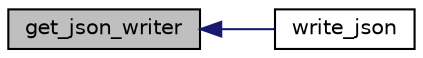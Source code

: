 digraph "get_json_writer"
{
  edge [fontname="Helvetica",fontsize="10",labelfontname="Helvetica",labelfontsize="10"];
  node [fontname="Helvetica",fontsize="10",shape=record];
  rankdir="LR";
  Node1 [label="get_json_writer",height=0.2,width=0.4,color="black", fillcolor="grey75", style="filled", fontcolor="black"];
  Node1 -> Node2 [dir="back",color="midnightblue",fontsize="10",style="solid",fontname="Helvetica"];
  Node2 [label="write_json",height=0.2,width=0.4,color="black", fillcolor="white", style="filled",URL="$json_8h.html#aba79b3aa54f47046ecc941b008b60471"];
}
